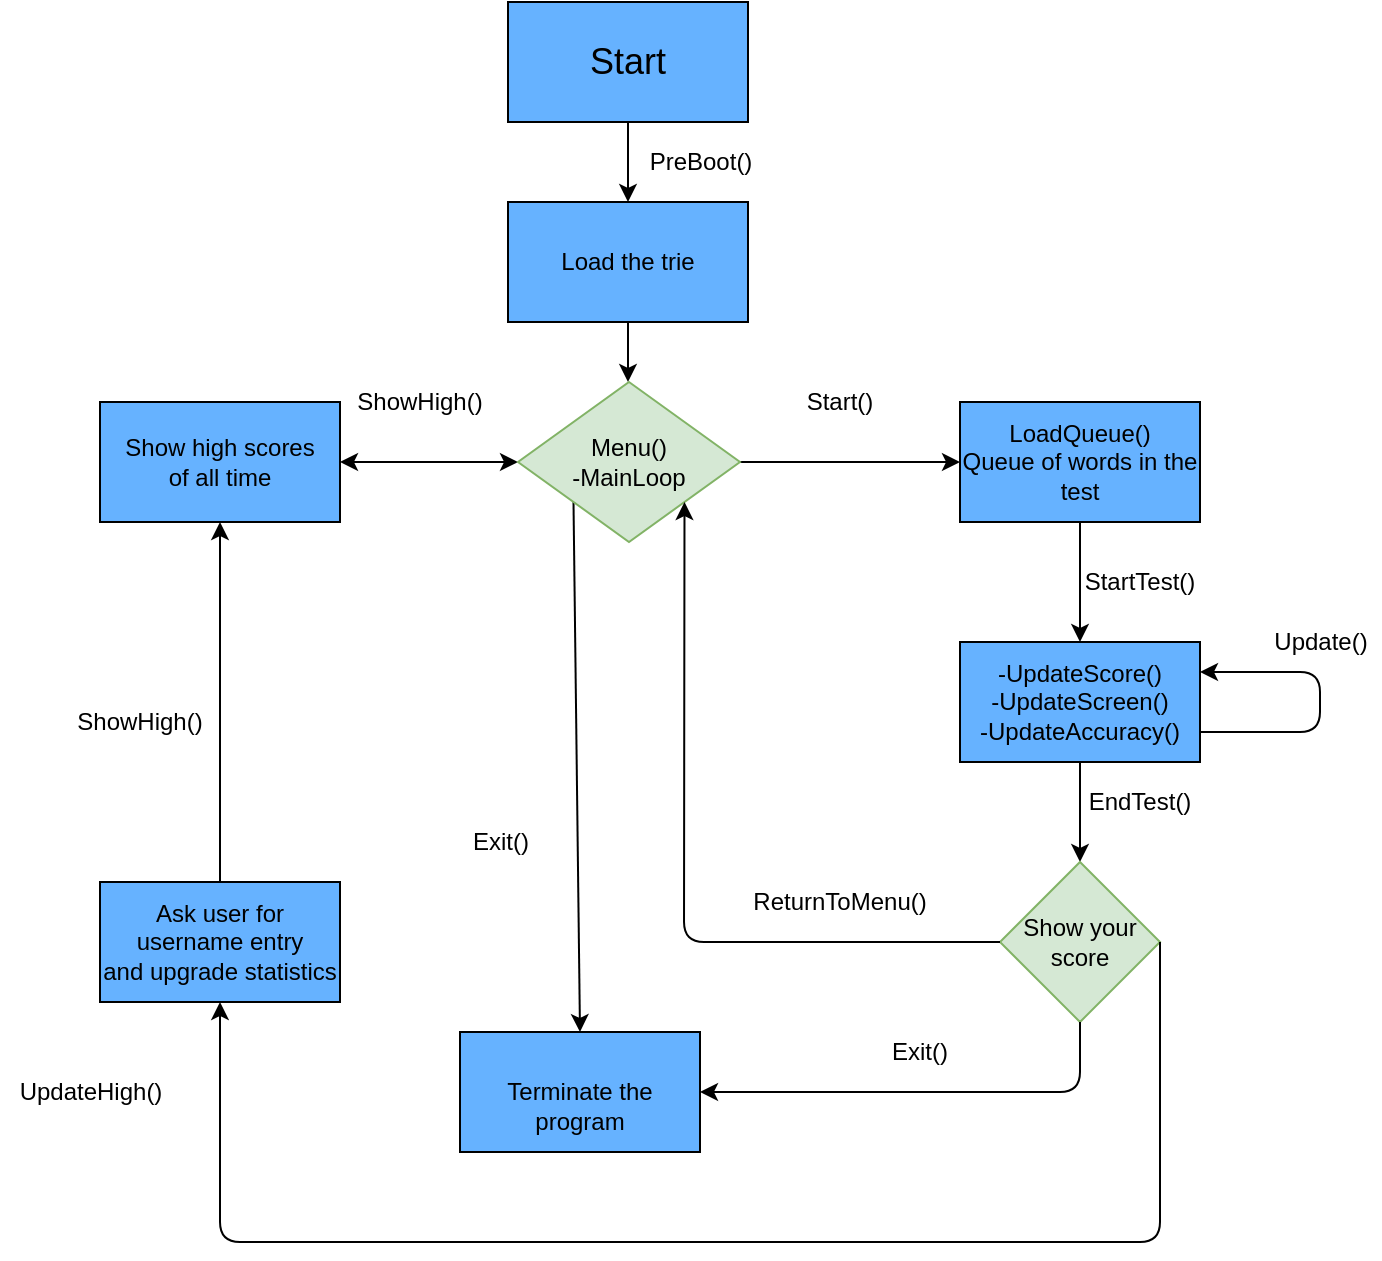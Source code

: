 <mxfile version="14.4.7" type="github">
  <diagram id="prtHgNgQTEPvFCAcTncT" name="Page-1">
    <mxGraphModel dx="1422" dy="762" grid="1" gridSize="10" guides="1" tooltips="1" connect="1" arrows="1" fold="1" page="1" pageScale="1" pageWidth="827" pageHeight="1169" math="0" shadow="0">
      <root>
        <mxCell id="0" />
        <mxCell id="1" parent="0" />
        <mxCell id="4mgcw4wNBVeQnwsBd0YR-1" value="&lt;font style=&quot;font-size: 18px&quot;&gt;Start&lt;/font&gt;" style="rounded=0;whiteSpace=wrap;html=1;fillColor=#66B2FF;" vertex="1" parent="1">
          <mxGeometry x="354" y="40" width="120" height="60" as="geometry" />
        </mxCell>
        <mxCell id="4mgcw4wNBVeQnwsBd0YR-2" value="" style="endArrow=classic;html=1;exitX=0.5;exitY=1;exitDx=0;exitDy=0;" edge="1" parent="1" source="4mgcw4wNBVeQnwsBd0YR-1">
          <mxGeometry width="50" height="50" relative="1" as="geometry">
            <mxPoint x="390" y="410" as="sourcePoint" />
            <mxPoint x="414" y="140" as="targetPoint" />
          </mxGeometry>
        </mxCell>
        <mxCell id="4mgcw4wNBVeQnwsBd0YR-5" value="Load the trie" style="rounded=0;whiteSpace=wrap;html=1;fillColor=#66B2FF;" vertex="1" parent="1">
          <mxGeometry x="354" y="140" width="120" height="60" as="geometry" />
        </mxCell>
        <mxCell id="4mgcw4wNBVeQnwsBd0YR-6" value="" style="endArrow=classic;html=1;exitX=0.5;exitY=1;exitDx=0;exitDy=0;entryX=0.5;entryY=0;entryDx=0;entryDy=0;" edge="1" parent="1" source="4mgcw4wNBVeQnwsBd0YR-5">
          <mxGeometry width="50" height="50" relative="1" as="geometry">
            <mxPoint x="280" y="250" as="sourcePoint" />
            <mxPoint x="414" y="230" as="targetPoint" />
          </mxGeometry>
        </mxCell>
        <mxCell id="4mgcw4wNBVeQnwsBd0YR-7" value="" style="endArrow=classic;html=1;exitX=1;exitY=0.5;exitDx=0;exitDy=0;entryX=0;entryY=0.5;entryDx=0;entryDy=0;" edge="1" parent="1" source="4mgcw4wNBVeQnwsBd0YR-25" target="4mgcw4wNBVeQnwsBd0YR-10">
          <mxGeometry width="50" height="50" relative="1" as="geometry">
            <mxPoint x="474" y="270" as="sourcePoint" />
            <mxPoint x="580" y="260" as="targetPoint" />
          </mxGeometry>
        </mxCell>
        <mxCell id="4mgcw4wNBVeQnwsBd0YR-9" value="Start()" style="text;html=1;strokeColor=none;fillColor=none;align=center;verticalAlign=middle;whiteSpace=wrap;rounded=0;" vertex="1" parent="1">
          <mxGeometry x="500" y="230" width="40" height="20" as="geometry" />
        </mxCell>
        <mxCell id="4mgcw4wNBVeQnwsBd0YR-10" value="LoadQueue()&lt;br&gt;Queue of words in the test" style="rounded=0;whiteSpace=wrap;html=1;fillColor=#66B2FF;" vertex="1" parent="1">
          <mxGeometry x="580" y="240" width="120" height="60" as="geometry" />
        </mxCell>
        <mxCell id="4mgcw4wNBVeQnwsBd0YR-12" value="" style="endArrow=classic;startArrow=classic;html=1;entryX=0;entryY=0.5;entryDx=0;entryDy=0;" edge="1" parent="1" source="4mgcw4wNBVeQnwsBd0YR-13" target="4mgcw4wNBVeQnwsBd0YR-25">
          <mxGeometry width="50" height="50" relative="1" as="geometry">
            <mxPoint x="280" y="260" as="sourcePoint" />
            <mxPoint x="354" y="260" as="targetPoint" />
          </mxGeometry>
        </mxCell>
        <mxCell id="4mgcw4wNBVeQnwsBd0YR-13" value="Show high scores&lt;br&gt;of all time" style="rounded=0;whiteSpace=wrap;html=1;fillColor=#66B2FF;" vertex="1" parent="1">
          <mxGeometry x="150" y="240" width="120" height="60" as="geometry" />
        </mxCell>
        <mxCell id="4mgcw4wNBVeQnwsBd0YR-14" value="ShowHigh()" style="text;html=1;strokeColor=none;fillColor=none;align=center;verticalAlign=middle;whiteSpace=wrap;rounded=0;" vertex="1" parent="1">
          <mxGeometry x="290" y="230" width="40" height="20" as="geometry" />
        </mxCell>
        <mxCell id="4mgcw4wNBVeQnwsBd0YR-15" value="" style="endArrow=classic;html=1;exitX=0;exitY=1;exitDx=0;exitDy=0;entryX=0.5;entryY=0;entryDx=0;entryDy=0;" edge="1" parent="1" source="4mgcw4wNBVeQnwsBd0YR-25" target="4mgcw4wNBVeQnwsBd0YR-17">
          <mxGeometry width="50" height="50" relative="1" as="geometry">
            <mxPoint x="414" y="290" as="sourcePoint" />
            <mxPoint x="390" y="550" as="targetPoint" />
          </mxGeometry>
        </mxCell>
        <mxCell id="4mgcw4wNBVeQnwsBd0YR-17" value="&lt;br&gt;Terminate the program" style="rounded=0;whiteSpace=wrap;html=1;fillColor=#66B2FF;" vertex="1" parent="1">
          <mxGeometry x="330" y="555" width="120" height="60" as="geometry" />
        </mxCell>
        <mxCell id="4mgcw4wNBVeQnwsBd0YR-19" style="edgeStyle=orthogonalEdgeStyle;rounded=0;orthogonalLoop=1;jettySize=auto;html=1;entryX=0.5;entryY=0;entryDx=0;entryDy=0;" edge="1" parent="1">
          <mxGeometry relative="1" as="geometry">
            <mxPoint x="410" y="320" as="sourcePoint" />
            <mxPoint x="410" y="320" as="targetPoint" />
          </mxGeometry>
        </mxCell>
        <mxCell id="4mgcw4wNBVeQnwsBd0YR-20" value="&lt;span&gt;Exit()&lt;/span&gt;" style="text;html=1;align=center;verticalAlign=middle;resizable=0;points=[];autosize=1;" vertex="1" parent="1">
          <mxGeometry x="330" y="450" width="40" height="20" as="geometry" />
        </mxCell>
        <mxCell id="4mgcw4wNBVeQnwsBd0YR-22" value="" style="endArrow=classic;html=1;exitX=0.5;exitY=1;exitDx=0;exitDy=0;" edge="1" parent="1" source="4mgcw4wNBVeQnwsBd0YR-10">
          <mxGeometry width="50" height="50" relative="1" as="geometry">
            <mxPoint x="620" y="380" as="sourcePoint" />
            <mxPoint x="640" y="360" as="targetPoint" />
          </mxGeometry>
        </mxCell>
        <mxCell id="4mgcw4wNBVeQnwsBd0YR-23" value="StartTest()" style="text;html=1;strokeColor=none;fillColor=none;align=center;verticalAlign=middle;whiteSpace=wrap;rounded=0;" vertex="1" parent="1">
          <mxGeometry x="650" y="320" width="40" height="20" as="geometry" />
        </mxCell>
        <mxCell id="4mgcw4wNBVeQnwsBd0YR-24" value="-UpdateScore()&lt;br&gt;-UpdateScreen()&lt;br&gt;-UpdateAccuracy()" style="rounded=0;whiteSpace=wrap;html=1;fillColor=#66B2FF;" vertex="1" parent="1">
          <mxGeometry x="580" y="360" width="120" height="60" as="geometry" />
        </mxCell>
        <mxCell id="4mgcw4wNBVeQnwsBd0YR-25" value="&lt;span&gt;Menu()&lt;/span&gt;&lt;br&gt;&lt;span&gt;-MainLoop&lt;/span&gt;" style="rhombus;whiteSpace=wrap;html=1;fillColor=#d5e8d4;strokeColor=#82b366;" vertex="1" parent="1">
          <mxGeometry x="359" y="230" width="111" height="80" as="geometry" />
        </mxCell>
        <mxCell id="4mgcw4wNBVeQnwsBd0YR-27" value="" style="endArrow=classic;html=1;exitX=1;exitY=0.75;exitDx=0;exitDy=0;entryX=1;entryY=0.25;entryDx=0;entryDy=0;" edge="1" parent="1" source="4mgcw4wNBVeQnwsBd0YR-24" target="4mgcw4wNBVeQnwsBd0YR-24">
          <mxGeometry width="50" height="50" relative="1" as="geometry">
            <mxPoint x="760" y="520" as="sourcePoint" />
            <mxPoint x="760" y="340" as="targetPoint" />
            <Array as="points">
              <mxPoint x="760" y="405" />
              <mxPoint x="760" y="375" />
            </Array>
          </mxGeometry>
        </mxCell>
        <mxCell id="4mgcw4wNBVeQnwsBd0YR-28" value="&lt;span&gt;Update()&lt;/span&gt;" style="text;html=1;align=center;verticalAlign=middle;resizable=0;points=[];autosize=1;" vertex="1" parent="1">
          <mxGeometry x="730" y="350" width="60" height="20" as="geometry" />
        </mxCell>
        <mxCell id="4mgcw4wNBVeQnwsBd0YR-29" value="" style="endArrow=classic;html=1;exitX=0.5;exitY=1;exitDx=0;exitDy=0;" edge="1" parent="1" source="4mgcw4wNBVeQnwsBd0YR-24">
          <mxGeometry width="50" height="50" relative="1" as="geometry">
            <mxPoint x="390" y="350" as="sourcePoint" />
            <mxPoint x="640" y="470" as="targetPoint" />
          </mxGeometry>
        </mxCell>
        <mxCell id="4mgcw4wNBVeQnwsBd0YR-30" value="EndTest()&lt;br&gt;" style="text;html=1;strokeColor=none;fillColor=none;align=center;verticalAlign=middle;whiteSpace=wrap;rounded=0;" vertex="1" parent="1">
          <mxGeometry x="650" y="430" width="40" height="20" as="geometry" />
        </mxCell>
        <mxCell id="4mgcw4wNBVeQnwsBd0YR-31" value="Show your score" style="rhombus;whiteSpace=wrap;html=1;fillColor=#d5e8d4;strokeColor=#82b366;" vertex="1" parent="1">
          <mxGeometry x="600" y="470" width="80" height="80" as="geometry" />
        </mxCell>
        <mxCell id="4mgcw4wNBVeQnwsBd0YR-32" value="" style="endArrow=classic;html=1;exitX=0;exitY=0.5;exitDx=0;exitDy=0;entryX=1;entryY=1;entryDx=0;entryDy=0;" edge="1" parent="1" source="4mgcw4wNBVeQnwsBd0YR-31" target="4mgcw4wNBVeQnwsBd0YR-25">
          <mxGeometry width="50" height="50" relative="1" as="geometry">
            <mxPoint x="540" y="520" as="sourcePoint" />
            <mxPoint x="590" y="470" as="targetPoint" />
            <Array as="points">
              <mxPoint x="442" y="510" />
            </Array>
          </mxGeometry>
        </mxCell>
        <mxCell id="4mgcw4wNBVeQnwsBd0YR-33" value="ReturnToMenu()" style="text;html=1;strokeColor=none;fillColor=none;align=center;verticalAlign=middle;whiteSpace=wrap;rounded=0;" vertex="1" parent="1">
          <mxGeometry x="500" y="480" width="40" height="20" as="geometry" />
        </mxCell>
        <mxCell id="4mgcw4wNBVeQnwsBd0YR-34" value="" style="endArrow=classic;html=1;exitX=0.5;exitY=1;exitDx=0;exitDy=0;entryX=1;entryY=0.5;entryDx=0;entryDy=0;" edge="1" parent="1" source="4mgcw4wNBVeQnwsBd0YR-31" target="4mgcw4wNBVeQnwsBd0YR-17">
          <mxGeometry width="50" height="50" relative="1" as="geometry">
            <mxPoint x="390" y="340" as="sourcePoint" />
            <mxPoint x="440" y="290" as="targetPoint" />
            <Array as="points">
              <mxPoint x="640" y="585" />
            </Array>
          </mxGeometry>
        </mxCell>
        <mxCell id="4mgcw4wNBVeQnwsBd0YR-35" value="Exit()" style="text;html=1;strokeColor=none;fillColor=none;align=center;verticalAlign=middle;whiteSpace=wrap;rounded=0;" vertex="1" parent="1">
          <mxGeometry x="540" y="555" width="40" height="20" as="geometry" />
        </mxCell>
        <mxCell id="4mgcw4wNBVeQnwsBd0YR-36" value="" style="endArrow=classic;html=1;exitX=1;exitY=0.5;exitDx=0;exitDy=0;" edge="1" parent="1" source="4mgcw4wNBVeQnwsBd0YR-31">
          <mxGeometry width="50" height="50" relative="1" as="geometry">
            <mxPoint x="690" y="550" as="sourcePoint" />
            <mxPoint x="210" y="540" as="targetPoint" />
            <Array as="points">
              <mxPoint x="680" y="660" />
              <mxPoint x="210" y="660" />
            </Array>
          </mxGeometry>
        </mxCell>
        <mxCell id="4mgcw4wNBVeQnwsBd0YR-37" value="UpdateHigh()" style="text;html=1;align=center;verticalAlign=middle;resizable=0;points=[];autosize=1;" vertex="1" parent="1">
          <mxGeometry x="100" y="575" width="90" height="20" as="geometry" />
        </mxCell>
        <mxCell id="4mgcw4wNBVeQnwsBd0YR-38" value="Ask user for username entry&lt;br&gt;and upgrade statistics" style="whiteSpace=wrap;html=1;fillColor=#66B2FF;" vertex="1" parent="1">
          <mxGeometry x="150" y="480" width="120" height="60" as="geometry" />
        </mxCell>
        <mxCell id="4mgcw4wNBVeQnwsBd0YR-39" value="" style="endArrow=classic;html=1;exitX=0.5;exitY=0;exitDx=0;exitDy=0;" edge="1" parent="1" source="4mgcw4wNBVeQnwsBd0YR-38" target="4mgcw4wNBVeQnwsBd0YR-13">
          <mxGeometry width="50" height="50" relative="1" as="geometry">
            <mxPoint x="180" y="450" as="sourcePoint" />
            <mxPoint x="230" y="400" as="targetPoint" />
          </mxGeometry>
        </mxCell>
        <mxCell id="4mgcw4wNBVeQnwsBd0YR-40" value="ShowHigh()" style="text;html=1;strokeColor=none;fillColor=none;align=center;verticalAlign=middle;whiteSpace=wrap;rounded=0;" vertex="1" parent="1">
          <mxGeometry x="150" y="390" width="40" height="20" as="geometry" />
        </mxCell>
        <mxCell id="4mgcw4wNBVeQnwsBd0YR-41" value="&lt;span&gt;PreBoot()&lt;/span&gt;" style="text;html=1;align=center;verticalAlign=middle;resizable=0;points=[];autosize=1;" vertex="1" parent="1">
          <mxGeometry x="415" y="110" width="70" height="20" as="geometry" />
        </mxCell>
      </root>
    </mxGraphModel>
  </diagram>
</mxfile>
